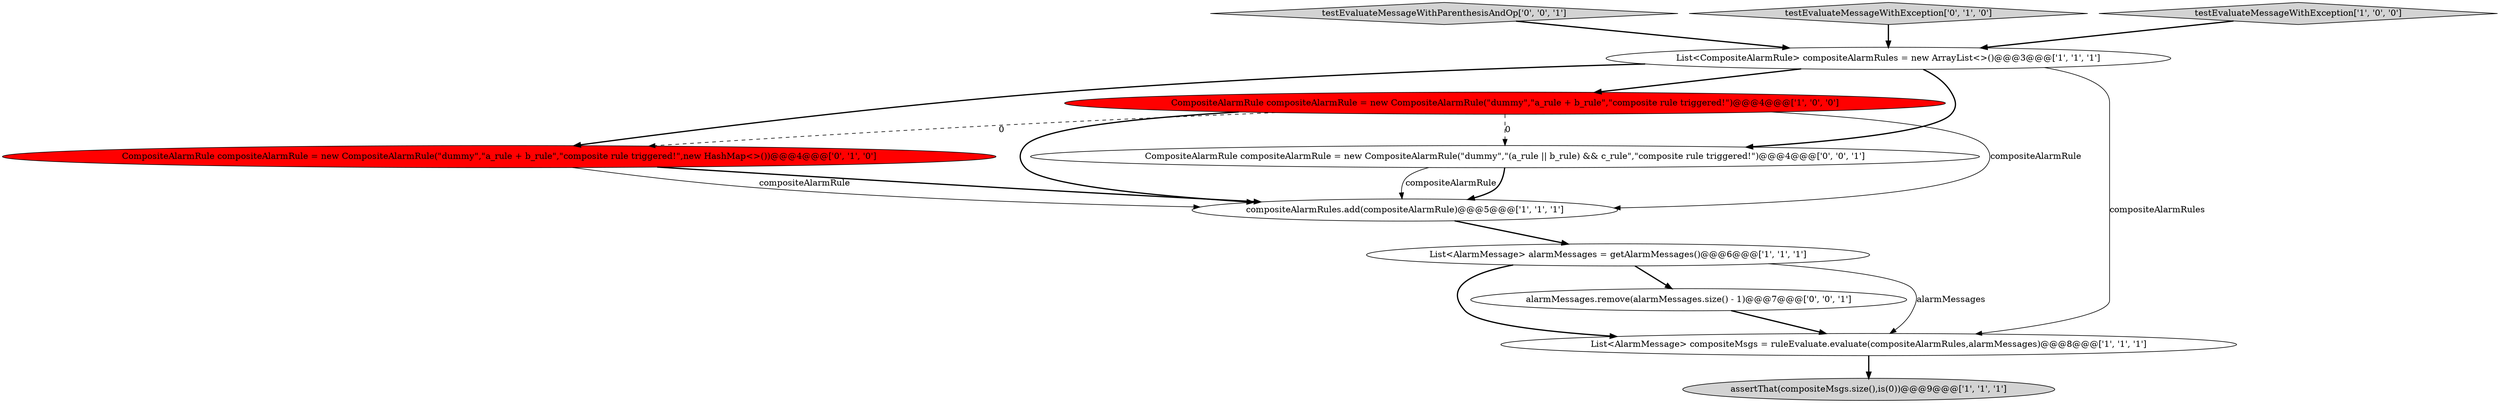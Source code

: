 digraph {
10 [style = filled, label = "testEvaluateMessageWithParenthesisAndOp['0', '0', '1']", fillcolor = lightgray, shape = diamond image = "AAA0AAABBB3BBB"];
0 [style = filled, label = "CompositeAlarmRule compositeAlarmRule = new CompositeAlarmRule(\"dummy\",\"a_rule + b_rule\",\"composite rule triggered!\")@@@4@@@['1', '0', '0']", fillcolor = red, shape = ellipse image = "AAA1AAABBB1BBB"];
5 [style = filled, label = "assertThat(compositeMsgs.size(),is(0))@@@9@@@['1', '1', '1']", fillcolor = lightgray, shape = ellipse image = "AAA0AAABBB1BBB"];
8 [style = filled, label = "CompositeAlarmRule compositeAlarmRule = new CompositeAlarmRule(\"dummy\",\"a_rule + b_rule\",\"composite rule triggered!\",new HashMap<>())@@@4@@@['0', '1', '0']", fillcolor = red, shape = ellipse image = "AAA1AAABBB2BBB"];
9 [style = filled, label = "alarmMessages.remove(alarmMessages.size() - 1)@@@7@@@['0', '0', '1']", fillcolor = white, shape = ellipse image = "AAA0AAABBB3BBB"];
4 [style = filled, label = "List<AlarmMessage> alarmMessages = getAlarmMessages()@@@6@@@['1', '1', '1']", fillcolor = white, shape = ellipse image = "AAA0AAABBB1BBB"];
7 [style = filled, label = "testEvaluateMessageWithException['0', '1', '0']", fillcolor = lightgray, shape = diamond image = "AAA0AAABBB2BBB"];
2 [style = filled, label = "List<CompositeAlarmRule> compositeAlarmRules = new ArrayList<>()@@@3@@@['1', '1', '1']", fillcolor = white, shape = ellipse image = "AAA0AAABBB1BBB"];
11 [style = filled, label = "CompositeAlarmRule compositeAlarmRule = new CompositeAlarmRule(\"dummy\",\"(a_rule || b_rule) && c_rule\",\"composite rule triggered!\")@@@4@@@['0', '0', '1']", fillcolor = white, shape = ellipse image = "AAA0AAABBB3BBB"];
1 [style = filled, label = "List<AlarmMessage> compositeMsgs = ruleEvaluate.evaluate(compositeAlarmRules,alarmMessages)@@@8@@@['1', '1', '1']", fillcolor = white, shape = ellipse image = "AAA0AAABBB1BBB"];
3 [style = filled, label = "compositeAlarmRules.add(compositeAlarmRule)@@@5@@@['1', '1', '1']", fillcolor = white, shape = ellipse image = "AAA0AAABBB1BBB"];
6 [style = filled, label = "testEvaluateMessageWithException['1', '0', '0']", fillcolor = lightgray, shape = diamond image = "AAA0AAABBB1BBB"];
1->5 [style = bold, label=""];
0->3 [style = bold, label=""];
4->9 [style = bold, label=""];
8->3 [style = bold, label=""];
0->11 [style = dashed, label="0"];
0->3 [style = solid, label="compositeAlarmRule"];
3->4 [style = bold, label=""];
4->1 [style = solid, label="alarmMessages"];
6->2 [style = bold, label=""];
11->3 [style = solid, label="compositeAlarmRule"];
2->0 [style = bold, label=""];
2->1 [style = solid, label="compositeAlarmRules"];
11->3 [style = bold, label=""];
8->3 [style = solid, label="compositeAlarmRule"];
7->2 [style = bold, label=""];
0->8 [style = dashed, label="0"];
10->2 [style = bold, label=""];
4->1 [style = bold, label=""];
9->1 [style = bold, label=""];
2->11 [style = bold, label=""];
2->8 [style = bold, label=""];
}
